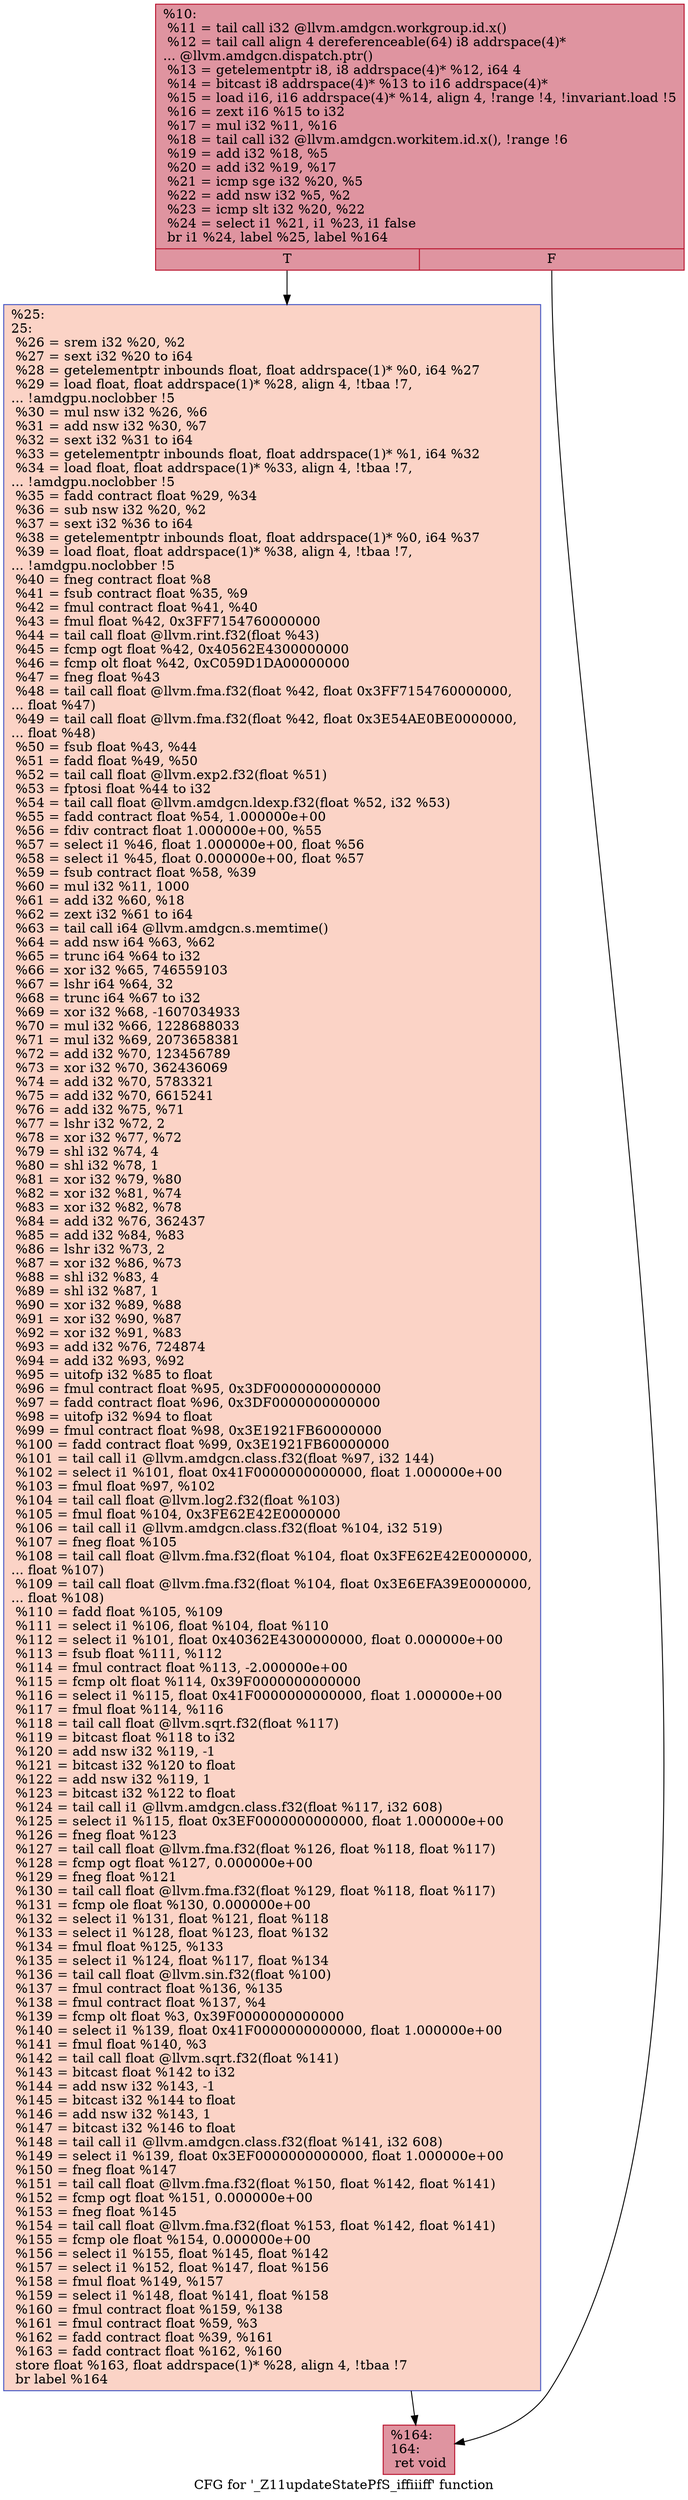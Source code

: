 digraph "CFG for '_Z11updateStatePfS_iffiiiff' function" {
	label="CFG for '_Z11updateStatePfS_iffiiiff' function";

	Node0x5f90160 [shape=record,color="#b70d28ff", style=filled, fillcolor="#b70d2870",label="{%10:\l  %11 = tail call i32 @llvm.amdgcn.workgroup.id.x()\l  %12 = tail call align 4 dereferenceable(64) i8 addrspace(4)*\l... @llvm.amdgcn.dispatch.ptr()\l  %13 = getelementptr i8, i8 addrspace(4)* %12, i64 4\l  %14 = bitcast i8 addrspace(4)* %13 to i16 addrspace(4)*\l  %15 = load i16, i16 addrspace(4)* %14, align 4, !range !4, !invariant.load !5\l  %16 = zext i16 %15 to i32\l  %17 = mul i32 %11, %16\l  %18 = tail call i32 @llvm.amdgcn.workitem.id.x(), !range !6\l  %19 = add i32 %18, %5\l  %20 = add i32 %19, %17\l  %21 = icmp sge i32 %20, %5\l  %22 = add nsw i32 %5, %2\l  %23 = icmp slt i32 %20, %22\l  %24 = select i1 %21, i1 %23, i1 false\l  br i1 %24, label %25, label %164\l|{<s0>T|<s1>F}}"];
	Node0x5f90160:s0 -> Node0x5f92e90;
	Node0x5f90160:s1 -> Node0x5f92f20;
	Node0x5f92e90 [shape=record,color="#3d50c3ff", style=filled, fillcolor="#f59c7d70",label="{%25:\l25:                                               \l  %26 = srem i32 %20, %2\l  %27 = sext i32 %20 to i64\l  %28 = getelementptr inbounds float, float addrspace(1)* %0, i64 %27\l  %29 = load float, float addrspace(1)* %28, align 4, !tbaa !7,\l... !amdgpu.noclobber !5\l  %30 = mul nsw i32 %26, %6\l  %31 = add nsw i32 %30, %7\l  %32 = sext i32 %31 to i64\l  %33 = getelementptr inbounds float, float addrspace(1)* %1, i64 %32\l  %34 = load float, float addrspace(1)* %33, align 4, !tbaa !7,\l... !amdgpu.noclobber !5\l  %35 = fadd contract float %29, %34\l  %36 = sub nsw i32 %20, %2\l  %37 = sext i32 %36 to i64\l  %38 = getelementptr inbounds float, float addrspace(1)* %0, i64 %37\l  %39 = load float, float addrspace(1)* %38, align 4, !tbaa !7,\l... !amdgpu.noclobber !5\l  %40 = fneg contract float %8\l  %41 = fsub contract float %35, %9\l  %42 = fmul contract float %41, %40\l  %43 = fmul float %42, 0x3FF7154760000000\l  %44 = tail call float @llvm.rint.f32(float %43)\l  %45 = fcmp ogt float %42, 0x40562E4300000000\l  %46 = fcmp olt float %42, 0xC059D1DA00000000\l  %47 = fneg float %43\l  %48 = tail call float @llvm.fma.f32(float %42, float 0x3FF7154760000000,\l... float %47)\l  %49 = tail call float @llvm.fma.f32(float %42, float 0x3E54AE0BE0000000,\l... float %48)\l  %50 = fsub float %43, %44\l  %51 = fadd float %49, %50\l  %52 = tail call float @llvm.exp2.f32(float %51)\l  %53 = fptosi float %44 to i32\l  %54 = tail call float @llvm.amdgcn.ldexp.f32(float %52, i32 %53)\l  %55 = fadd contract float %54, 1.000000e+00\l  %56 = fdiv contract float 1.000000e+00, %55\l  %57 = select i1 %46, float 1.000000e+00, float %56\l  %58 = select i1 %45, float 0.000000e+00, float %57\l  %59 = fsub contract float %58, %39\l  %60 = mul i32 %11, 1000\l  %61 = add i32 %60, %18\l  %62 = zext i32 %61 to i64\l  %63 = tail call i64 @llvm.amdgcn.s.memtime()\l  %64 = add nsw i64 %63, %62\l  %65 = trunc i64 %64 to i32\l  %66 = xor i32 %65, 746559103\l  %67 = lshr i64 %64, 32\l  %68 = trunc i64 %67 to i32\l  %69 = xor i32 %68, -1607034933\l  %70 = mul i32 %66, 1228688033\l  %71 = mul i32 %69, 2073658381\l  %72 = add i32 %70, 123456789\l  %73 = xor i32 %70, 362436069\l  %74 = add i32 %70, 5783321\l  %75 = add i32 %70, 6615241\l  %76 = add i32 %75, %71\l  %77 = lshr i32 %72, 2\l  %78 = xor i32 %77, %72\l  %79 = shl i32 %74, 4\l  %80 = shl i32 %78, 1\l  %81 = xor i32 %79, %80\l  %82 = xor i32 %81, %74\l  %83 = xor i32 %82, %78\l  %84 = add i32 %76, 362437\l  %85 = add i32 %84, %83\l  %86 = lshr i32 %73, 2\l  %87 = xor i32 %86, %73\l  %88 = shl i32 %83, 4\l  %89 = shl i32 %87, 1\l  %90 = xor i32 %89, %88\l  %91 = xor i32 %90, %87\l  %92 = xor i32 %91, %83\l  %93 = add i32 %76, 724874\l  %94 = add i32 %93, %92\l  %95 = uitofp i32 %85 to float\l  %96 = fmul contract float %95, 0x3DF0000000000000\l  %97 = fadd contract float %96, 0x3DF0000000000000\l  %98 = uitofp i32 %94 to float\l  %99 = fmul contract float %98, 0x3E1921FB60000000\l  %100 = fadd contract float %99, 0x3E1921FB60000000\l  %101 = tail call i1 @llvm.amdgcn.class.f32(float %97, i32 144)\l  %102 = select i1 %101, float 0x41F0000000000000, float 1.000000e+00\l  %103 = fmul float %97, %102\l  %104 = tail call float @llvm.log2.f32(float %103)\l  %105 = fmul float %104, 0x3FE62E42E0000000\l  %106 = tail call i1 @llvm.amdgcn.class.f32(float %104, i32 519)\l  %107 = fneg float %105\l  %108 = tail call float @llvm.fma.f32(float %104, float 0x3FE62E42E0000000,\l... float %107)\l  %109 = tail call float @llvm.fma.f32(float %104, float 0x3E6EFA39E0000000,\l... float %108)\l  %110 = fadd float %105, %109\l  %111 = select i1 %106, float %104, float %110\l  %112 = select i1 %101, float 0x40362E4300000000, float 0.000000e+00\l  %113 = fsub float %111, %112\l  %114 = fmul contract float %113, -2.000000e+00\l  %115 = fcmp olt float %114, 0x39F0000000000000\l  %116 = select i1 %115, float 0x41F0000000000000, float 1.000000e+00\l  %117 = fmul float %114, %116\l  %118 = tail call float @llvm.sqrt.f32(float %117)\l  %119 = bitcast float %118 to i32\l  %120 = add nsw i32 %119, -1\l  %121 = bitcast i32 %120 to float\l  %122 = add nsw i32 %119, 1\l  %123 = bitcast i32 %122 to float\l  %124 = tail call i1 @llvm.amdgcn.class.f32(float %117, i32 608)\l  %125 = select i1 %115, float 0x3EF0000000000000, float 1.000000e+00\l  %126 = fneg float %123\l  %127 = tail call float @llvm.fma.f32(float %126, float %118, float %117)\l  %128 = fcmp ogt float %127, 0.000000e+00\l  %129 = fneg float %121\l  %130 = tail call float @llvm.fma.f32(float %129, float %118, float %117)\l  %131 = fcmp ole float %130, 0.000000e+00\l  %132 = select i1 %131, float %121, float %118\l  %133 = select i1 %128, float %123, float %132\l  %134 = fmul float %125, %133\l  %135 = select i1 %124, float %117, float %134\l  %136 = tail call float @llvm.sin.f32(float %100)\l  %137 = fmul contract float %136, %135\l  %138 = fmul contract float %137, %4\l  %139 = fcmp olt float %3, 0x39F0000000000000\l  %140 = select i1 %139, float 0x41F0000000000000, float 1.000000e+00\l  %141 = fmul float %140, %3\l  %142 = tail call float @llvm.sqrt.f32(float %141)\l  %143 = bitcast float %142 to i32\l  %144 = add nsw i32 %143, -1\l  %145 = bitcast i32 %144 to float\l  %146 = add nsw i32 %143, 1\l  %147 = bitcast i32 %146 to float\l  %148 = tail call i1 @llvm.amdgcn.class.f32(float %141, i32 608)\l  %149 = select i1 %139, float 0x3EF0000000000000, float 1.000000e+00\l  %150 = fneg float %147\l  %151 = tail call float @llvm.fma.f32(float %150, float %142, float %141)\l  %152 = fcmp ogt float %151, 0.000000e+00\l  %153 = fneg float %145\l  %154 = tail call float @llvm.fma.f32(float %153, float %142, float %141)\l  %155 = fcmp ole float %154, 0.000000e+00\l  %156 = select i1 %155, float %145, float %142\l  %157 = select i1 %152, float %147, float %156\l  %158 = fmul float %149, %157\l  %159 = select i1 %148, float %141, float %158\l  %160 = fmul contract float %159, %138\l  %161 = fmul contract float %59, %3\l  %162 = fadd contract float %39, %161\l  %163 = fadd contract float %162, %160\l  store float %163, float addrspace(1)* %28, align 4, !tbaa !7\l  br label %164\l}"];
	Node0x5f92e90 -> Node0x5f92f20;
	Node0x5f92f20 [shape=record,color="#b70d28ff", style=filled, fillcolor="#b70d2870",label="{%164:\l164:                                              \l  ret void\l}"];
}
